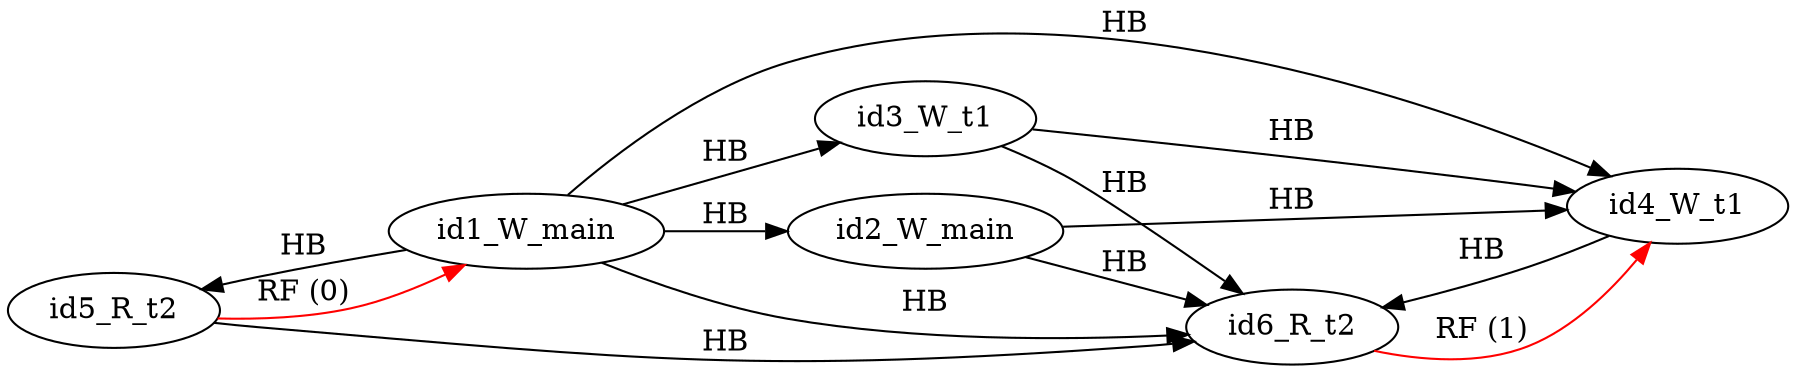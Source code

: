 digraph memory_model {
rankdir=LR;
splines=true; esep=0.5;
id5_R_t2 -> id1_W_main [label = "RF (0)", color="red"];
id6_R_t2 -> id4_W_t1 [label = "RF (1)", color="red"];
id1_W_main -> id2_W_main [label = "HB", color="black"];
id3_W_t1 -> id4_W_t1 [label = "HB", color="black"];
id5_R_t2 -> id6_R_t2 [label = "HB", color="black"];
id1_W_main -> id3_W_t1 [label = "HB", color="black"];
id1_W_main -> id4_W_t1 [label = "HB", color="black"];
id1_W_main -> id5_R_t2 [label = "HB", color="black"];
id1_W_main -> id6_R_t2 [label = "HB", color="black"];
id2_W_main -> id4_W_t1 [label = "HB", color="black"];
id2_W_main -> id6_R_t2 [label = "HB", color="black"];
id3_W_t1 -> id6_R_t2 [label = "HB", color="black"];
id4_W_t1 -> id6_R_t2 [label = "HB", color="black"];
id1_W_main [pos="2.5,4!"]
id2_W_main [pos="2.5,2!"]
id3_W_t1 [pos="0,0!"]
id4_W_t1 [pos="0,-2!"]
id5_R_t2 [pos="5,0!"]
id6_R_t2 [pos="5,-2!"]
}
